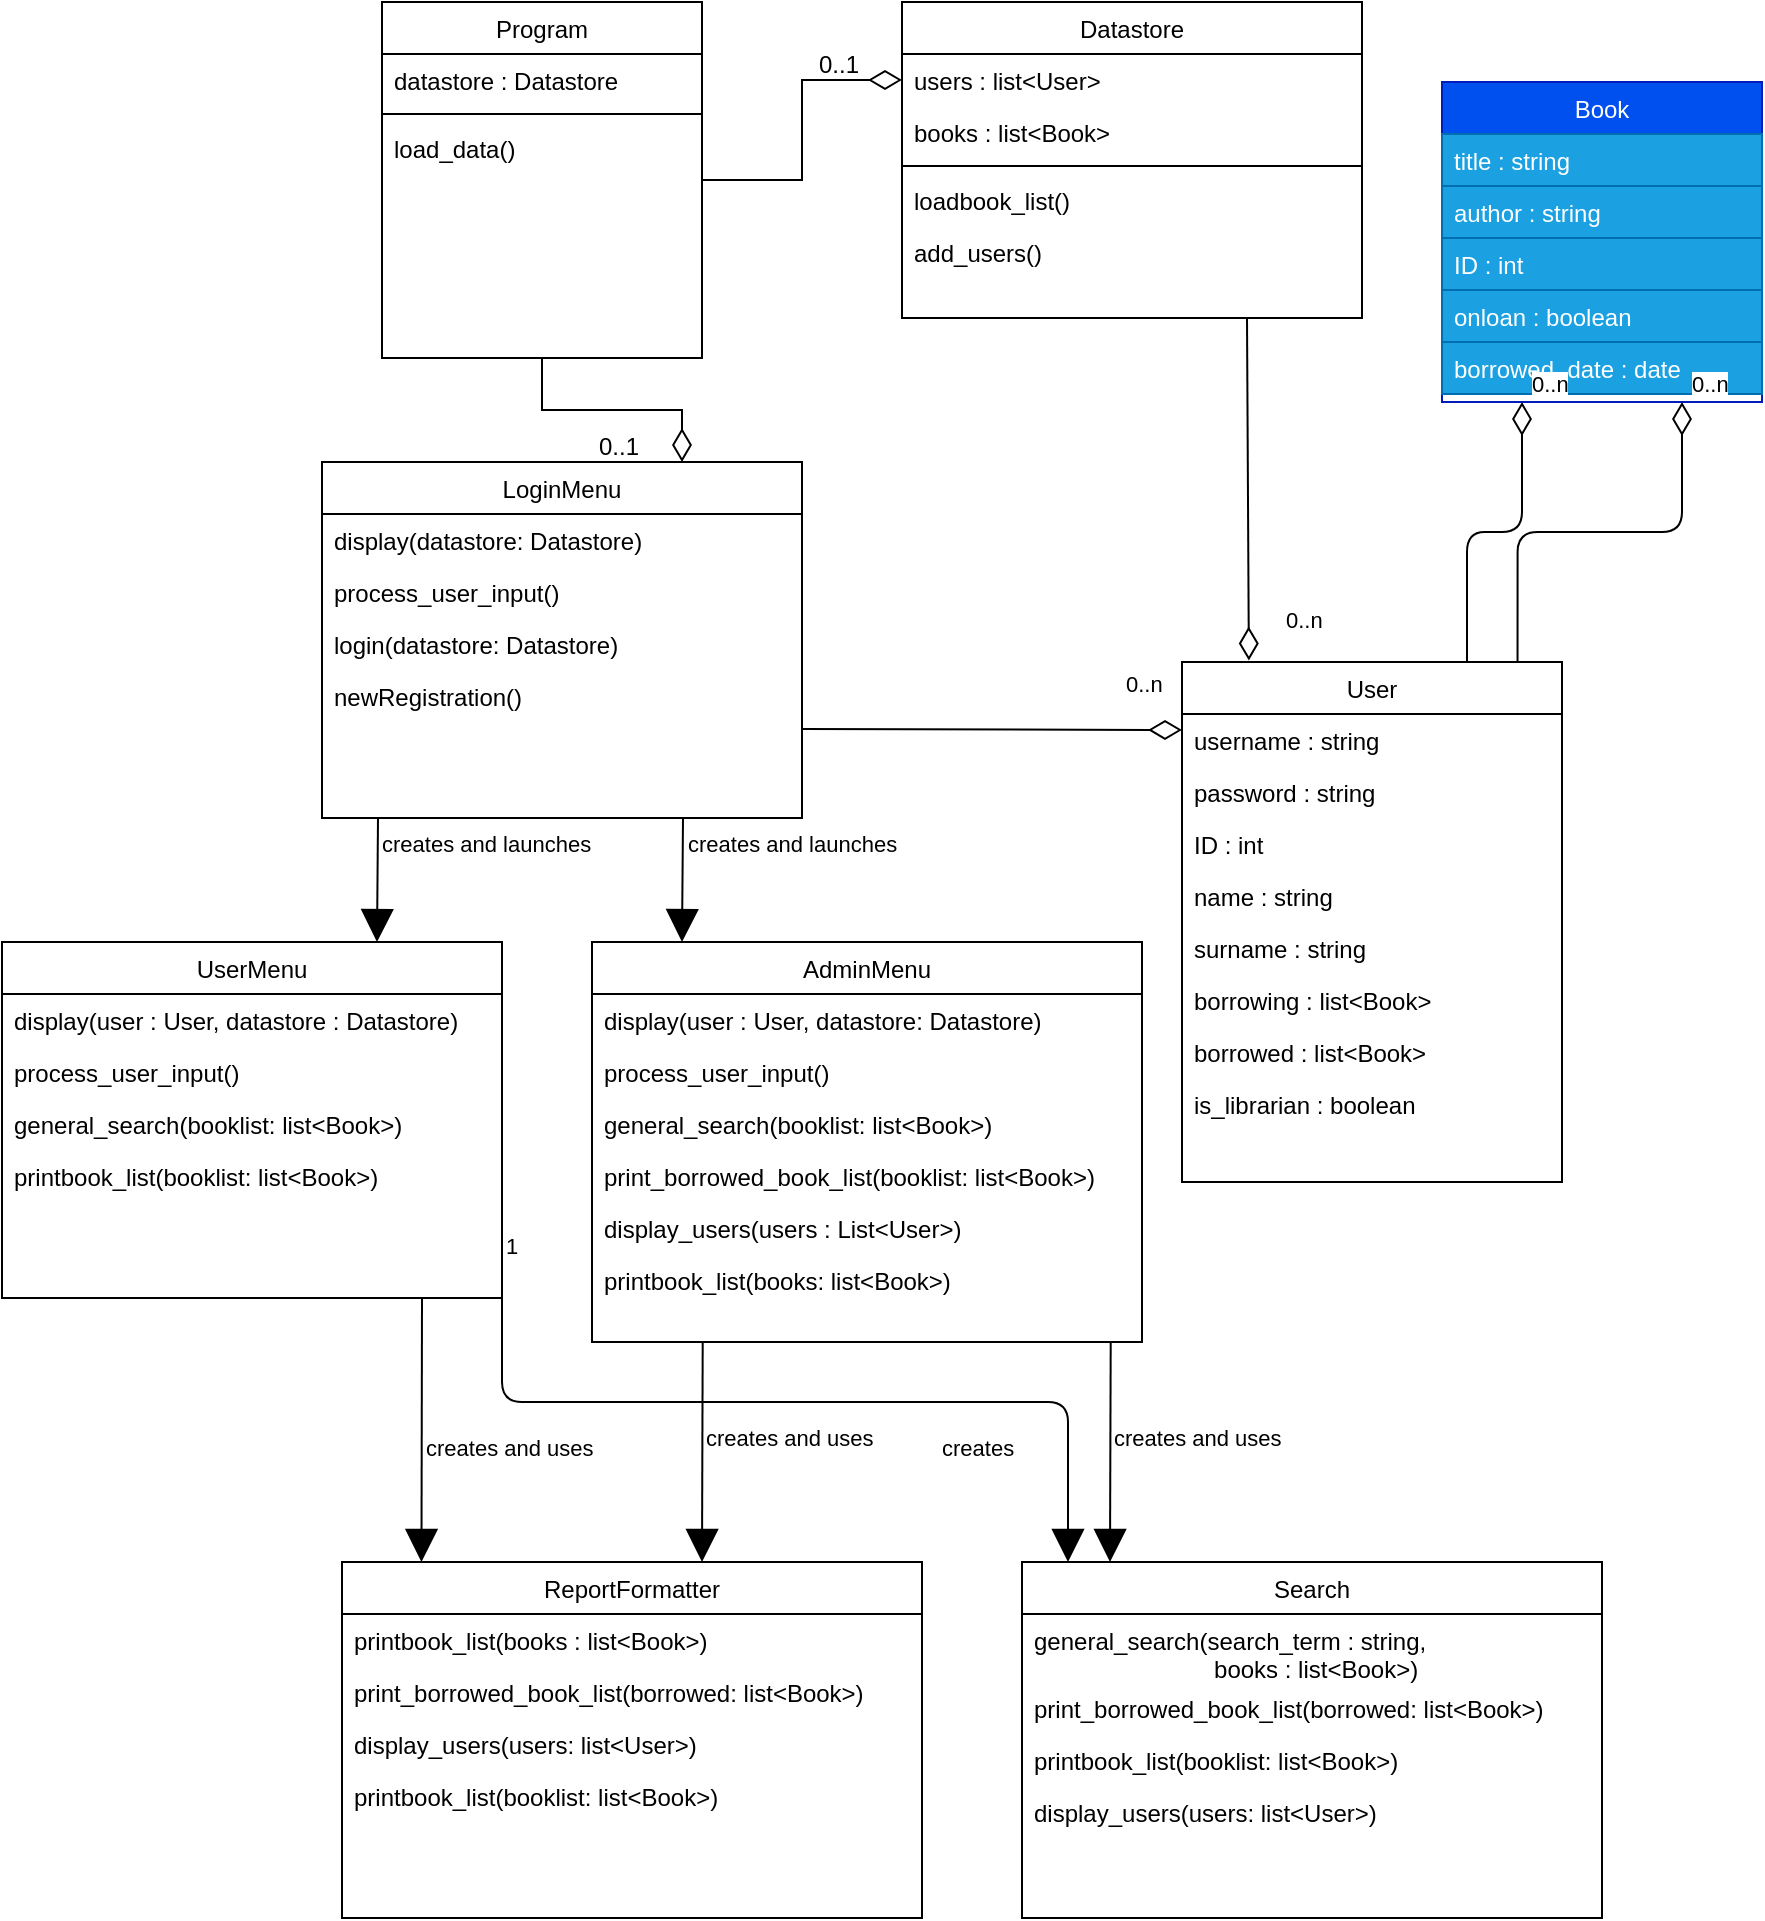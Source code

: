 <mxfile>
    <diagram id="C5RBs43oDa-KdzZeNtuy" name="Page-1">
        <mxGraphModel dx="965" dy="607" grid="1" gridSize="10" guides="1" tooltips="1" connect="1" arrows="1" fold="1" page="1" pageScale="1" pageWidth="1169" pageHeight="1654" background="none" math="0" shadow="0">
            <root>
                <mxCell id="WIyWlLk6GJQsqaUBKTNV-0"/>
                <mxCell id="WIyWlLk6GJQsqaUBKTNV-1" parent="WIyWlLk6GJQsqaUBKTNV-0"/>
                <mxCell id="zkfFHV4jXpPFQw0GAbJ--0" value="Program" style="swimlane;fontStyle=0;align=center;verticalAlign=top;childLayout=stackLayout;horizontal=1;startSize=26;horizontalStack=0;resizeParent=1;resizeLast=0;collapsible=1;marginBottom=0;rounded=0;shadow=0;strokeWidth=1;" parent="WIyWlLk6GJQsqaUBKTNV-1" vertex="1">
                    <mxGeometry x="220" y="20" width="160" height="178" as="geometry">
                        <mxRectangle x="230" y="140" width="160" height="26" as="alternateBounds"/>
                    </mxGeometry>
                </mxCell>
                <mxCell id="zkfFHV4jXpPFQw0GAbJ--2" value="datastore : Datastore" style="text;align=left;verticalAlign=top;spacingLeft=4;spacingRight=4;overflow=hidden;rotatable=0;points=[[0,0.5],[1,0.5]];portConstraint=eastwest;rounded=0;shadow=0;html=0;" parent="zkfFHV4jXpPFQw0GAbJ--0" vertex="1">
                    <mxGeometry y="26" width="160" height="26" as="geometry"/>
                </mxCell>
                <mxCell id="zkfFHV4jXpPFQw0GAbJ--4" value="" style="line;html=1;strokeWidth=1;align=left;verticalAlign=middle;spacingTop=-1;spacingLeft=3;spacingRight=3;rotatable=0;labelPosition=right;points=[];portConstraint=eastwest;" parent="zkfFHV4jXpPFQw0GAbJ--0" vertex="1">
                    <mxGeometry y="52" width="160" height="8" as="geometry"/>
                </mxCell>
                <mxCell id="zkfFHV4jXpPFQw0GAbJ--5" value="load_data()" style="text;align=left;verticalAlign=top;spacingLeft=4;spacingRight=4;overflow=hidden;rotatable=0;points=[[0,0.5],[1,0.5]];portConstraint=eastwest;" parent="zkfFHV4jXpPFQw0GAbJ--0" vertex="1">
                    <mxGeometry y="60" width="160" height="26" as="geometry"/>
                </mxCell>
                <mxCell id="zkfFHV4jXpPFQw0GAbJ--6" value="User" style="swimlane;fontStyle=0;align=center;verticalAlign=top;childLayout=stackLayout;horizontal=1;startSize=26;horizontalStack=0;resizeParent=1;resizeLast=0;collapsible=1;marginBottom=0;rounded=0;shadow=0;strokeWidth=1;" parent="WIyWlLk6GJQsqaUBKTNV-1" vertex="1">
                    <mxGeometry x="620" y="350" width="190" height="260" as="geometry">
                        <mxRectangle x="130" y="380" width="160" height="26" as="alternateBounds"/>
                    </mxGeometry>
                </mxCell>
                <mxCell id="zkfFHV4jXpPFQw0GAbJ--7" value="username : string" style="text;align=left;verticalAlign=top;spacingLeft=4;spacingRight=4;overflow=hidden;rotatable=0;points=[[0,0.5],[1,0.5]];portConstraint=eastwest;" parent="zkfFHV4jXpPFQw0GAbJ--6" vertex="1">
                    <mxGeometry y="26" width="190" height="26" as="geometry"/>
                </mxCell>
                <mxCell id="4eJD2KPFafU_sKiDWh8K-2" value="password : string" style="text;align=left;verticalAlign=top;spacingLeft=4;spacingRight=4;overflow=hidden;rotatable=0;points=[[0,0.5],[1,0.5]];portConstraint=eastwest;rounded=0;shadow=0;html=0;" parent="zkfFHV4jXpPFQw0GAbJ--6" vertex="1">
                    <mxGeometry y="52" width="190" height="26" as="geometry"/>
                </mxCell>
                <mxCell id="zkfFHV4jXpPFQw0GAbJ--8" value="ID : int" style="text;align=left;verticalAlign=top;spacingLeft=4;spacingRight=4;overflow=hidden;rotatable=0;points=[[0,0.5],[1,0.5]];portConstraint=eastwest;rounded=0;shadow=0;html=0;" parent="zkfFHV4jXpPFQw0GAbJ--6" vertex="1">
                    <mxGeometry y="78" width="190" height="26" as="geometry"/>
                </mxCell>
                <mxCell id="4eJD2KPFafU_sKiDWh8K-1" value="name : string" style="text;align=left;verticalAlign=top;spacingLeft=4;spacingRight=4;overflow=hidden;rotatable=0;points=[[0,0.5],[1,0.5]];portConstraint=eastwest;rounded=0;shadow=0;html=0;" parent="zkfFHV4jXpPFQw0GAbJ--6" vertex="1">
                    <mxGeometry y="104" width="190" height="26" as="geometry"/>
                </mxCell>
                <mxCell id="4eJD2KPFafU_sKiDWh8K-3" value="surname : string" style="text;align=left;verticalAlign=top;spacingLeft=4;spacingRight=4;overflow=hidden;rotatable=0;points=[[0,0.5],[1,0.5]];portConstraint=eastwest;rounded=0;shadow=0;html=0;" parent="zkfFHV4jXpPFQw0GAbJ--6" vertex="1">
                    <mxGeometry y="130" width="190" height="26" as="geometry"/>
                </mxCell>
                <mxCell id="4eJD2KPFafU_sKiDWh8K-4" value="borrowing : list&lt;Book&gt;" style="text;align=left;verticalAlign=top;spacingLeft=4;spacingRight=4;overflow=hidden;rotatable=0;points=[[0,0.5],[1,0.5]];portConstraint=eastwest;rounded=0;shadow=0;html=0;" parent="zkfFHV4jXpPFQw0GAbJ--6" vertex="1">
                    <mxGeometry y="156" width="190" height="26" as="geometry"/>
                </mxCell>
                <mxCell id="4eJD2KPFafU_sKiDWh8K-5" value="borrowed : list&lt;Book&gt;" style="text;align=left;verticalAlign=top;spacingLeft=4;spacingRight=4;overflow=hidden;rotatable=0;points=[[0,0.5],[1,0.5]];portConstraint=eastwest;rounded=0;shadow=0;html=0;" parent="zkfFHV4jXpPFQw0GAbJ--6" vertex="1">
                    <mxGeometry y="182" width="190" height="26" as="geometry"/>
                </mxCell>
                <mxCell id="4eJD2KPFafU_sKiDWh8K-6" value="is_librarian : boolean" style="text;align=left;verticalAlign=top;spacingLeft=4;spacingRight=4;overflow=hidden;rotatable=0;points=[[0,0.5],[1,0.5]];portConstraint=eastwest;rounded=0;shadow=0;html=0;" parent="zkfFHV4jXpPFQw0GAbJ--6" vertex="1">
                    <mxGeometry y="208" width="190" height="26" as="geometry"/>
                </mxCell>
                <mxCell id="zkfFHV4jXpPFQw0GAbJ--17" value="Book" style="swimlane;fontStyle=0;align=center;verticalAlign=top;childLayout=stackLayout;horizontal=1;startSize=26;horizontalStack=0;resizeParent=1;resizeLast=0;collapsible=1;marginBottom=0;rounded=0;shadow=0;strokeWidth=1;fillColor=#0050ef;strokeColor=#001DBC;fontColor=#ffffff;" parent="WIyWlLk6GJQsqaUBKTNV-1" vertex="1">
                    <mxGeometry x="750" y="60" width="160" height="160" as="geometry">
                        <mxRectangle x="550" y="140" width="160" height="26" as="alternateBounds"/>
                    </mxGeometry>
                </mxCell>
                <mxCell id="zkfFHV4jXpPFQw0GAbJ--18" value="title : string" style="text;align=left;verticalAlign=top;spacingLeft=4;spacingRight=4;overflow=hidden;rotatable=0;points=[[0,0.5],[1,0.5]];portConstraint=eastwest;fillColor=#1ba1e2;strokeColor=#006EAF;fontColor=#ffffff;" parent="zkfFHV4jXpPFQw0GAbJ--17" vertex="1">
                    <mxGeometry y="26" width="160" height="26" as="geometry"/>
                </mxCell>
                <mxCell id="zkfFHV4jXpPFQw0GAbJ--19" value="author : string" style="text;align=left;verticalAlign=top;spacingLeft=4;spacingRight=4;overflow=hidden;rotatable=0;points=[[0,0.5],[1,0.5]];portConstraint=eastwest;rounded=0;shadow=0;html=0;fillColor=#1ba1e2;strokeColor=#006EAF;fontColor=#ffffff;" parent="zkfFHV4jXpPFQw0GAbJ--17" vertex="1">
                    <mxGeometry y="52" width="160" height="26" as="geometry"/>
                </mxCell>
                <mxCell id="zkfFHV4jXpPFQw0GAbJ--20" value="ID : int" style="text;align=left;verticalAlign=top;spacingLeft=4;spacingRight=4;overflow=hidden;rotatable=0;points=[[0,0.5],[1,0.5]];portConstraint=eastwest;rounded=0;shadow=0;html=0;fillColor=#1ba1e2;strokeColor=#006EAF;fontColor=#ffffff;" parent="zkfFHV4jXpPFQw0GAbJ--17" vertex="1">
                    <mxGeometry y="78" width="160" height="26" as="geometry"/>
                </mxCell>
                <mxCell id="zkfFHV4jXpPFQw0GAbJ--21" value="onloan : boolean" style="text;align=left;verticalAlign=top;spacingLeft=4;spacingRight=4;overflow=hidden;rotatable=0;points=[[0,0.5],[1,0.5]];portConstraint=eastwest;rounded=0;shadow=0;html=0;fillColor=#1ba1e2;strokeColor=#006EAF;fontColor=#ffffff;" parent="zkfFHV4jXpPFQw0GAbJ--17" vertex="1">
                    <mxGeometry y="104" width="160" height="26" as="geometry"/>
                </mxCell>
                <mxCell id="zkfFHV4jXpPFQw0GAbJ--22" value="borrowed_date : date" style="text;align=left;verticalAlign=top;spacingLeft=4;spacingRight=4;overflow=hidden;rotatable=0;points=[[0,0.5],[1,0.5]];portConstraint=eastwest;rounded=0;shadow=0;html=0;fillColor=#1ba1e2;strokeColor=#006EAF;fontColor=#ffffff;" parent="zkfFHV4jXpPFQw0GAbJ--17" vertex="1">
                    <mxGeometry y="130" width="160" height="26" as="geometry"/>
                </mxCell>
                <mxCell id="zkfFHV4jXpPFQw0GAbJ--26" value="" style="endArrow=diamondThin;shadow=0;strokeWidth=1;rounded=0;endFill=0;edgeStyle=elbowEdgeStyle;endSize=14;entryX=0;entryY=0.5;entryDx=0;entryDy=0;" parent="WIyWlLk6GJQsqaUBKTNV-1" source="zkfFHV4jXpPFQw0GAbJ--0" target="4eJD2KPFafU_sKiDWh8K-38" edge="1">
                    <mxGeometry x="0.5" y="41" relative="1" as="geometry">
                        <mxPoint x="630" y="222" as="sourcePoint"/>
                        <mxPoint x="430" y="90" as="targetPoint"/>
                        <mxPoint x="-40" y="32" as="offset"/>
                    </mxGeometry>
                </mxCell>
                <mxCell id="zkfFHV4jXpPFQw0GAbJ--28" value="0..1" style="resizable=0;align=right;verticalAlign=bottom;labelBackgroundColor=none;fontSize=12;" parent="zkfFHV4jXpPFQw0GAbJ--26" connectable="0" vertex="1">
                    <mxGeometry x="1" relative="1" as="geometry">
                        <mxPoint x="-20" y="1" as="offset"/>
                    </mxGeometry>
                </mxCell>
                <mxCell id="4eJD2KPFafU_sKiDWh8K-7" value="0..n" style="endArrow=none;html=1;endSize=12;startArrow=diamondThin;startSize=14;startFill=0;edgeStyle=orthogonalEdgeStyle;align=left;verticalAlign=bottom;strokeWidth=1;entryX=0.75;entryY=0;entryDx=0;entryDy=0;exitX=0.25;exitY=1;exitDx=0;exitDy=0;endFill=0;" parent="WIyWlLk6GJQsqaUBKTNV-1" source="zkfFHV4jXpPFQw0GAbJ--17" target="zkfFHV4jXpPFQw0GAbJ--6" edge="1">
                    <mxGeometry x="-1" y="3" relative="1" as="geometry">
                        <mxPoint x="760" y="280" as="sourcePoint"/>
                        <mxPoint x="500" y="270" as="targetPoint"/>
                    </mxGeometry>
                </mxCell>
                <mxCell id="4eJD2KPFafU_sKiDWh8K-8" value="0..n" style="endArrow=none;html=1;endSize=12;startArrow=diamondThin;startSize=14;startFill=0;edgeStyle=orthogonalEdgeStyle;align=left;verticalAlign=bottom;strokeWidth=1;entryX=0.883;entryY=0;entryDx=0;entryDy=0;endFill=0;entryPerimeter=0;exitX=0.75;exitY=1;exitDx=0;exitDy=0;" parent="WIyWlLk6GJQsqaUBKTNV-1" source="zkfFHV4jXpPFQw0GAbJ--17" target="zkfFHV4jXpPFQw0GAbJ--6" edge="1">
                    <mxGeometry x="-1" y="3" relative="1" as="geometry">
                        <mxPoint x="830" y="270" as="sourcePoint"/>
                        <mxPoint x="772.5" y="360" as="targetPoint"/>
                    </mxGeometry>
                </mxCell>
                <mxCell id="4eJD2KPFafU_sKiDWh8K-9" value="0..n" style="endArrow=none;html=1;endSize=12;startArrow=diamondThin;startSize=14;startFill=0;align=left;verticalAlign=bottom;strokeWidth=1;endFill=0;exitX=0.176;exitY=-0.003;exitDx=0;exitDy=0;exitPerimeter=0;entryX=0.75;entryY=1;entryDx=0;entryDy=0;" parent="WIyWlLk6GJQsqaUBKTNV-1" source="zkfFHV4jXpPFQw0GAbJ--6" target="4eJD2KPFafU_sKiDWh8K-37" edge="1">
                    <mxGeometry x="-0.873" y="-17" relative="1" as="geometry">
                        <mxPoint x="1000" y="430" as="sourcePoint"/>
                        <mxPoint x="460" y="198" as="targetPoint"/>
                        <mxPoint as="offset"/>
                    </mxGeometry>
                </mxCell>
                <mxCell id="4eJD2KPFafU_sKiDWh8K-11" value="LoginMenu" style="swimlane;fontStyle=0;align=center;verticalAlign=top;childLayout=stackLayout;horizontal=1;startSize=26;horizontalStack=0;resizeParent=1;resizeLast=0;collapsible=1;marginBottom=0;rounded=0;shadow=0;strokeWidth=1;" parent="WIyWlLk6GJQsqaUBKTNV-1" vertex="1">
                    <mxGeometry x="190" y="250" width="240" height="178" as="geometry">
                        <mxRectangle x="230" y="140" width="160" height="26" as="alternateBounds"/>
                    </mxGeometry>
                </mxCell>
                <mxCell id="4eJD2KPFafU_sKiDWh8K-16" value="display(datastore: Datastore)" style="text;align=left;verticalAlign=top;spacingLeft=4;spacingRight=4;overflow=hidden;rotatable=0;points=[[0,0.5],[1,0.5]];portConstraint=eastwest;" parent="4eJD2KPFafU_sKiDWh8K-11" vertex="1">
                    <mxGeometry y="26" width="240" height="26" as="geometry"/>
                </mxCell>
                <mxCell id="4eJD2KPFafU_sKiDWh8K-17" value="process_user_input()" style="text;align=left;verticalAlign=top;spacingLeft=4;spacingRight=4;overflow=hidden;rotatable=0;points=[[0,0.5],[1,0.5]];portConstraint=eastwest;" parent="4eJD2KPFafU_sKiDWh8K-11" vertex="1">
                    <mxGeometry y="52" width="240" height="26" as="geometry"/>
                </mxCell>
                <mxCell id="4eJD2KPFafU_sKiDWh8K-18" value="login(datastore: Datastore)" style="text;align=left;verticalAlign=top;spacingLeft=4;spacingRight=4;overflow=hidden;rotatable=0;points=[[0,0.5],[1,0.5]];portConstraint=eastwest;" parent="4eJD2KPFafU_sKiDWh8K-11" vertex="1">
                    <mxGeometry y="78" width="240" height="26" as="geometry"/>
                </mxCell>
                <mxCell id="4eJD2KPFafU_sKiDWh8K-19" value="newRegistration()" style="text;align=left;verticalAlign=top;spacingLeft=4;spacingRight=4;overflow=hidden;rotatable=0;points=[[0,0.5],[1,0.5]];portConstraint=eastwest;" parent="4eJD2KPFafU_sKiDWh8K-11" vertex="1">
                    <mxGeometry y="104" width="240" height="26" as="geometry"/>
                </mxCell>
                <mxCell id="4eJD2KPFafU_sKiDWh8K-20" value="UserMenu" style="swimlane;fontStyle=0;align=center;verticalAlign=top;childLayout=stackLayout;horizontal=1;startSize=26;horizontalStack=0;resizeParent=1;resizeLast=0;collapsible=1;marginBottom=0;rounded=0;shadow=0;strokeWidth=1;" parent="WIyWlLk6GJQsqaUBKTNV-1" vertex="1">
                    <mxGeometry x="30" y="490" width="250" height="178" as="geometry">
                        <mxRectangle x="230" y="140" width="160" height="26" as="alternateBounds"/>
                    </mxGeometry>
                </mxCell>
                <mxCell id="4eJD2KPFafU_sKiDWh8K-21" value="display(user : User, datastore : Datastore)" style="text;align=left;verticalAlign=top;spacingLeft=4;spacingRight=4;overflow=hidden;rotatable=0;points=[[0,0.5],[1,0.5]];portConstraint=eastwest;" parent="4eJD2KPFafU_sKiDWh8K-20" vertex="1">
                    <mxGeometry y="26" width="250" height="26" as="geometry"/>
                </mxCell>
                <mxCell id="4eJD2KPFafU_sKiDWh8K-22" value="process_user_input()" style="text;align=left;verticalAlign=top;spacingLeft=4;spacingRight=4;overflow=hidden;rotatable=0;points=[[0,0.5],[1,0.5]];portConstraint=eastwest;" parent="4eJD2KPFafU_sKiDWh8K-20" vertex="1">
                    <mxGeometry y="52" width="250" height="26" as="geometry"/>
                </mxCell>
                <mxCell id="4eJD2KPFafU_sKiDWh8K-23" value="general_search(booklist: list&lt;Book&gt;)" style="text;align=left;verticalAlign=top;spacingLeft=4;spacingRight=4;overflow=hidden;rotatable=0;points=[[0,0.5],[1,0.5]];portConstraint=eastwest;" parent="4eJD2KPFafU_sKiDWh8K-20" vertex="1">
                    <mxGeometry y="78" width="250" height="26" as="geometry"/>
                </mxCell>
                <mxCell id="4eJD2KPFafU_sKiDWh8K-24" value="printbook_list(booklist: list&lt;Book&gt;)" style="text;align=left;verticalAlign=top;spacingLeft=4;spacingRight=4;overflow=hidden;rotatable=0;points=[[0,0.5],[1,0.5]];portConstraint=eastwest;" parent="4eJD2KPFafU_sKiDWh8K-20" vertex="1">
                    <mxGeometry y="104" width="250" height="26" as="geometry"/>
                </mxCell>
                <mxCell id="4eJD2KPFafU_sKiDWh8K-26" value="AdminMenu" style="swimlane;fontStyle=0;align=center;verticalAlign=top;childLayout=stackLayout;horizontal=1;startSize=26;horizontalStack=0;resizeParent=1;resizeLast=0;collapsible=1;marginBottom=0;rounded=0;shadow=0;strokeWidth=1;" parent="WIyWlLk6GJQsqaUBKTNV-1" vertex="1">
                    <mxGeometry x="325" y="490" width="275" height="200" as="geometry">
                        <mxRectangle x="230" y="140" width="160" height="26" as="alternateBounds"/>
                    </mxGeometry>
                </mxCell>
                <mxCell id="4eJD2KPFafU_sKiDWh8K-27" value="display(user : User, datastore: Datastore)" style="text;align=left;verticalAlign=top;spacingLeft=4;spacingRight=4;overflow=hidden;rotatable=0;points=[[0,0.5],[1,0.5]];portConstraint=eastwest;" parent="4eJD2KPFafU_sKiDWh8K-26" vertex="1">
                    <mxGeometry y="26" width="275" height="26" as="geometry"/>
                </mxCell>
                <mxCell id="4eJD2KPFafU_sKiDWh8K-28" value="process_user_input()" style="text;align=left;verticalAlign=top;spacingLeft=4;spacingRight=4;overflow=hidden;rotatable=0;points=[[0,0.5],[1,0.5]];portConstraint=eastwest;" parent="4eJD2KPFafU_sKiDWh8K-26" vertex="1">
                    <mxGeometry y="52" width="275" height="26" as="geometry"/>
                </mxCell>
                <mxCell id="4eJD2KPFafU_sKiDWh8K-29" value="general_search(booklist: list&lt;Book&gt;)" style="text;align=left;verticalAlign=top;spacingLeft=4;spacingRight=4;overflow=hidden;rotatable=0;points=[[0,0.5],[1,0.5]];portConstraint=eastwest;" parent="4eJD2KPFafU_sKiDWh8K-26" vertex="1">
                    <mxGeometry y="78" width="275" height="26" as="geometry"/>
                </mxCell>
                <mxCell id="4eJD2KPFafU_sKiDWh8K-30" value="print_borrowed_book_list(booklist: list&lt;Book&gt;)" style="text;align=left;verticalAlign=top;spacingLeft=4;spacingRight=4;overflow=hidden;rotatable=0;points=[[0,0.5],[1,0.5]];portConstraint=eastwest;" parent="4eJD2KPFafU_sKiDWh8K-26" vertex="1">
                    <mxGeometry y="104" width="275" height="26" as="geometry"/>
                </mxCell>
                <mxCell id="4eJD2KPFafU_sKiDWh8K-31" value="display_users(users : List&lt;User&gt;)" style="text;align=left;verticalAlign=top;spacingLeft=4;spacingRight=4;overflow=hidden;rotatable=0;points=[[0,0.5],[1,0.5]];portConstraint=eastwest;" parent="4eJD2KPFafU_sKiDWh8K-26" vertex="1">
                    <mxGeometry y="130" width="275" height="26" as="geometry"/>
                </mxCell>
                <mxCell id="4eJD2KPFafU_sKiDWh8K-32" value="printbook_list(books: list&lt;Book&gt;)" style="text;align=left;verticalAlign=top;spacingLeft=4;spacingRight=4;overflow=hidden;rotatable=0;points=[[0,0.5],[1,0.5]];portConstraint=eastwest;" parent="4eJD2KPFafU_sKiDWh8K-26" vertex="1">
                    <mxGeometry y="156" width="275" height="26" as="geometry"/>
                </mxCell>
                <mxCell id="4eJD2KPFafU_sKiDWh8K-37" value="Datastore" style="swimlane;fontStyle=0;align=center;verticalAlign=top;childLayout=stackLayout;horizontal=1;startSize=26;horizontalStack=0;resizeParent=1;resizeLast=0;collapsible=1;marginBottom=0;rounded=0;shadow=0;strokeWidth=1;" parent="WIyWlLk6GJQsqaUBKTNV-1" vertex="1">
                    <mxGeometry x="480" y="20" width="230" height="158" as="geometry">
                        <mxRectangle x="230" y="140" width="160" height="26" as="alternateBounds"/>
                    </mxGeometry>
                </mxCell>
                <mxCell id="4eJD2KPFafU_sKiDWh8K-38" value="users : list&lt;User&gt;" style="text;align=left;verticalAlign=top;spacingLeft=4;spacingRight=4;overflow=hidden;rotatable=0;points=[[0,0.5],[1,0.5]];portConstraint=eastwest;" parent="4eJD2KPFafU_sKiDWh8K-37" vertex="1">
                    <mxGeometry y="26" width="230" height="26" as="geometry"/>
                </mxCell>
                <mxCell id="4eJD2KPFafU_sKiDWh8K-39" value="books : list&lt;Book&gt;" style="text;align=left;verticalAlign=top;spacingLeft=4;spacingRight=4;overflow=hidden;rotatable=0;points=[[0,0.5],[1,0.5]];portConstraint=eastwest;rounded=0;shadow=0;html=0;" parent="4eJD2KPFafU_sKiDWh8K-37" vertex="1">
                    <mxGeometry y="52" width="230" height="26" as="geometry"/>
                </mxCell>
                <mxCell id="4eJD2KPFafU_sKiDWh8K-40" value="" style="line;html=1;strokeWidth=1;align=left;verticalAlign=middle;spacingTop=-1;spacingLeft=3;spacingRight=3;rotatable=0;labelPosition=right;points=[];portConstraint=eastwest;" parent="4eJD2KPFafU_sKiDWh8K-37" vertex="1">
                    <mxGeometry y="78" width="230" height="8" as="geometry"/>
                </mxCell>
                <mxCell id="4eJD2KPFafU_sKiDWh8K-41" value="loadbook_list()" style="text;align=left;verticalAlign=top;spacingLeft=4;spacingRight=4;overflow=hidden;rotatable=0;points=[[0,0.5],[1,0.5]];portConstraint=eastwest;" parent="4eJD2KPFafU_sKiDWh8K-37" vertex="1">
                    <mxGeometry y="86" width="230" height="26" as="geometry"/>
                </mxCell>
                <mxCell id="4eJD2KPFafU_sKiDWh8K-42" value="add_users()" style="text;align=left;verticalAlign=top;spacingLeft=4;spacingRight=4;overflow=hidden;rotatable=0;points=[[0,0.5],[1,0.5]];portConstraint=eastwest;" parent="4eJD2KPFafU_sKiDWh8K-37" vertex="1">
                    <mxGeometry y="112" width="230" height="26" as="geometry"/>
                </mxCell>
                <mxCell id="4eJD2KPFafU_sKiDWh8K-43" value="" style="endArrow=diamondThin;shadow=0;strokeWidth=1;rounded=0;endFill=0;edgeStyle=elbowEdgeStyle;endSize=14;entryX=0.75;entryY=0;entryDx=0;entryDy=0;exitX=0.5;exitY=1;exitDx=0;exitDy=0;elbow=vertical;" parent="WIyWlLk6GJQsqaUBKTNV-1" source="zkfFHV4jXpPFQw0GAbJ--0" target="4eJD2KPFafU_sKiDWh8K-11" edge="1">
                    <mxGeometry x="0.5" y="41" relative="1" as="geometry">
                        <mxPoint x="350" y="220" as="sourcePoint"/>
                        <mxPoint x="450" y="170" as="targetPoint"/>
                        <mxPoint x="-40" y="32" as="offset"/>
                    </mxGeometry>
                </mxCell>
                <mxCell id="4eJD2KPFafU_sKiDWh8K-44" value="0..1" style="resizable=0;align=right;verticalAlign=bottom;labelBackgroundColor=none;fontSize=12;" parent="4eJD2KPFafU_sKiDWh8K-43" connectable="0" vertex="1">
                    <mxGeometry x="1" relative="1" as="geometry">
                        <mxPoint x="-20" y="1" as="offset"/>
                    </mxGeometry>
                </mxCell>
                <mxCell id="4eJD2KPFafU_sKiDWh8K-45" value="0..n" style="endArrow=none;html=1;endSize=12;startArrow=diamondThin;startSize=14;startFill=0;align=left;verticalAlign=bottom;strokeWidth=1;endFill=0;entryX=1;entryY=0.75;entryDx=0;entryDy=0;" parent="WIyWlLk6GJQsqaUBKTNV-1" target="4eJD2KPFafU_sKiDWh8K-11" edge="1">
                    <mxGeometry x="-0.684" y="-14" relative="1" as="geometry">
                        <mxPoint x="620" y="384" as="sourcePoint"/>
                        <mxPoint x="662.5" y="188" as="targetPoint"/>
                        <mxPoint as="offset"/>
                    </mxGeometry>
                </mxCell>
                <mxCell id="4eJD2KPFafU_sKiDWh8K-46" value="creates and launches" style="endArrow=block;endFill=1;html=1;align=left;verticalAlign=top;endSize=14;strokeWidth=1;entryX=0.75;entryY=0;entryDx=0;entryDy=0;" parent="WIyWlLk6GJQsqaUBKTNV-1" target="4eJD2KPFafU_sKiDWh8K-20" edge="1">
                    <mxGeometry x="-1" relative="1" as="geometry">
                        <mxPoint x="218" y="428" as="sourcePoint"/>
                        <mxPoint x="350" y="450" as="targetPoint"/>
                    </mxGeometry>
                </mxCell>
                <mxCell id="4eJD2KPFafU_sKiDWh8K-48" value="creates and launches" style="endArrow=block;endFill=1;html=1;align=left;verticalAlign=top;endSize=14;strokeWidth=1;entryX=0.75;entryY=0;entryDx=0;entryDy=0;" parent="WIyWlLk6GJQsqaUBKTNV-1" edge="1">
                    <mxGeometry x="-1" relative="1" as="geometry">
                        <mxPoint x="370.5" y="428" as="sourcePoint"/>
                        <mxPoint x="370" y="490" as="targetPoint"/>
                    </mxGeometry>
                </mxCell>
                <mxCell id="4eJD2KPFafU_sKiDWh8K-49" value="ReportFormatter" style="swimlane;fontStyle=0;align=center;verticalAlign=top;childLayout=stackLayout;horizontal=1;startSize=26;horizontalStack=0;resizeParent=1;resizeLast=0;collapsible=1;marginBottom=0;rounded=0;shadow=0;strokeWidth=1;" parent="WIyWlLk6GJQsqaUBKTNV-1" vertex="1">
                    <mxGeometry x="200" y="800" width="290" height="178" as="geometry">
                        <mxRectangle x="230" y="140" width="160" height="26" as="alternateBounds"/>
                    </mxGeometry>
                </mxCell>
                <mxCell id="4eJD2KPFafU_sKiDWh8K-50" value="printbook_list(books : list&lt;Book&gt;)" style="text;align=left;verticalAlign=top;spacingLeft=4;spacingRight=4;overflow=hidden;rotatable=0;points=[[0,0.5],[1,0.5]];portConstraint=eastwest;" parent="4eJD2KPFafU_sKiDWh8K-49" vertex="1">
                    <mxGeometry y="26" width="290" height="26" as="geometry"/>
                </mxCell>
                <mxCell id="4eJD2KPFafU_sKiDWh8K-51" value="print_borrowed_book_list(borrowed: list&lt;Book&gt;)" style="text;align=left;verticalAlign=top;spacingLeft=4;spacingRight=4;overflow=hidden;rotatable=0;points=[[0,0.5],[1,0.5]];portConstraint=eastwest;" parent="4eJD2KPFafU_sKiDWh8K-49" vertex="1">
                    <mxGeometry y="52" width="290" height="26" as="geometry"/>
                </mxCell>
                <mxCell id="4eJD2KPFafU_sKiDWh8K-52" value="display_users(users: list&lt;User&gt;)" style="text;align=left;verticalAlign=top;spacingLeft=4;spacingRight=4;overflow=hidden;rotatable=0;points=[[0,0.5],[1,0.5]];portConstraint=eastwest;" parent="4eJD2KPFafU_sKiDWh8K-49" vertex="1">
                    <mxGeometry y="78" width="290" height="26" as="geometry"/>
                </mxCell>
                <mxCell id="4eJD2KPFafU_sKiDWh8K-53" value="printbook_list(booklist: list&lt;Book&gt;)" style="text;align=left;verticalAlign=top;spacingLeft=4;spacingRight=4;overflow=hidden;rotatable=0;points=[[0,0.5],[1,0.5]];portConstraint=eastwest;" parent="4eJD2KPFafU_sKiDWh8K-49" vertex="1">
                    <mxGeometry y="104" width="290" height="26" as="geometry"/>
                </mxCell>
                <mxCell id="4eJD2KPFafU_sKiDWh8K-54" value="creates and uses" style="endArrow=block;endFill=1;html=1;align=left;verticalAlign=top;endSize=14;strokeWidth=1;entryX=0.137;entryY=0;entryDx=0;entryDy=0;entryPerimeter=0;" parent="WIyWlLk6GJQsqaUBKTNV-1" target="4eJD2KPFafU_sKiDWh8K-49" edge="1">
                    <mxGeometry x="-0.061" relative="1" as="geometry">
                        <mxPoint x="240" y="668" as="sourcePoint"/>
                        <mxPoint x="210" y="730" as="targetPoint"/>
                        <mxPoint as="offset"/>
                    </mxGeometry>
                </mxCell>
                <mxCell id="4eJD2KPFafU_sKiDWh8K-55" value="creates and uses" style="endArrow=block;endFill=1;html=1;align=left;verticalAlign=top;endSize=14;strokeWidth=1;" parent="WIyWlLk6GJQsqaUBKTNV-1" edge="1">
                    <mxGeometry x="-0.359" relative="1" as="geometry">
                        <mxPoint x="380.35" y="690" as="sourcePoint"/>
                        <mxPoint x="380" y="800" as="targetPoint"/>
                        <mxPoint as="offset"/>
                    </mxGeometry>
                </mxCell>
                <mxCell id="i75R5PjRBh_AuaBU_c6u-0" value="Search" style="swimlane;fontStyle=0;align=center;verticalAlign=top;childLayout=stackLayout;horizontal=1;startSize=26;horizontalStack=0;resizeParent=1;resizeLast=0;collapsible=1;marginBottom=0;rounded=0;shadow=0;strokeWidth=1;" parent="WIyWlLk6GJQsqaUBKTNV-1" vertex="1">
                    <mxGeometry x="540" y="800" width="290" height="178" as="geometry">
                        <mxRectangle x="230" y="140" width="160" height="26" as="alternateBounds"/>
                    </mxGeometry>
                </mxCell>
                <mxCell id="i75R5PjRBh_AuaBU_c6u-1" value="general_search(search_term : string, &#10;                           books : list&lt;Book&gt;)" style="text;align=left;verticalAlign=top;spacingLeft=4;spacingRight=4;overflow=hidden;rotatable=0;points=[[0,0.5],[1,0.5]];portConstraint=eastwest;" parent="i75R5PjRBh_AuaBU_c6u-0" vertex="1">
                    <mxGeometry y="26" width="290" height="34" as="geometry"/>
                </mxCell>
                <mxCell id="i75R5PjRBh_AuaBU_c6u-2" value="print_borrowed_book_list(borrowed: list&lt;Book&gt;)" style="text;align=left;verticalAlign=top;spacingLeft=4;spacingRight=4;overflow=hidden;rotatable=0;points=[[0,0.5],[1,0.5]];portConstraint=eastwest;" parent="i75R5PjRBh_AuaBU_c6u-0" vertex="1">
                    <mxGeometry y="60" width="290" height="26" as="geometry"/>
                </mxCell>
                <mxCell id="i75R5PjRBh_AuaBU_c6u-4" value="printbook_list(booklist: list&lt;Book&gt;)" style="text;align=left;verticalAlign=top;spacingLeft=4;spacingRight=4;overflow=hidden;rotatable=0;points=[[0,0.5],[1,0.5]];portConstraint=eastwest;" parent="i75R5PjRBh_AuaBU_c6u-0" vertex="1">
                    <mxGeometry y="86" width="290" height="26" as="geometry"/>
                </mxCell>
                <mxCell id="i75R5PjRBh_AuaBU_c6u-3" value="display_users(users: list&lt;User&gt;)" style="text;align=left;verticalAlign=top;spacingLeft=4;spacingRight=4;overflow=hidden;rotatable=0;points=[[0,0.5],[1,0.5]];portConstraint=eastwest;" parent="i75R5PjRBh_AuaBU_c6u-0" vertex="1">
                    <mxGeometry y="112" width="290" height="26" as="geometry"/>
                </mxCell>
                <mxCell id="i75R5PjRBh_AuaBU_c6u-5" value="creates" style="endArrow=block;endFill=1;html=1;edgeStyle=orthogonalEdgeStyle;align=left;verticalAlign=top;endSize=14;strokeWidth=1;" parent="WIyWlLk6GJQsqaUBKTNV-1" edge="1">
                    <mxGeometry x="0.327" y="-10" relative="1" as="geometry">
                        <mxPoint x="280" y="650" as="sourcePoint"/>
                        <mxPoint x="563" y="800" as="targetPoint"/>
                        <Array as="points">
                            <mxPoint x="280" y="720"/>
                            <mxPoint x="563" y="720"/>
                        </Array>
                        <mxPoint as="offset"/>
                    </mxGeometry>
                </mxCell>
                <mxCell id="i75R5PjRBh_AuaBU_c6u-6" value="1" style="edgeLabel;resizable=0;html=1;align=left;verticalAlign=bottom;" parent="i75R5PjRBh_AuaBU_c6u-5" connectable="0" vertex="1">
                    <mxGeometry x="-1" relative="1" as="geometry"/>
                </mxCell>
                <mxCell id="i75R5PjRBh_AuaBU_c6u-7" value="creates and uses" style="endArrow=block;endFill=1;html=1;align=left;verticalAlign=top;endSize=14;strokeWidth=1;" parent="WIyWlLk6GJQsqaUBKTNV-1" edge="1">
                    <mxGeometry x="-0.359" relative="1" as="geometry">
                        <mxPoint x="584.35" y="690" as="sourcePoint"/>
                        <mxPoint x="584" y="800" as="targetPoint"/>
                        <mxPoint as="offset"/>
                    </mxGeometry>
                </mxCell>
            </root>
        </mxGraphModel>
    </diagram>
</mxfile>